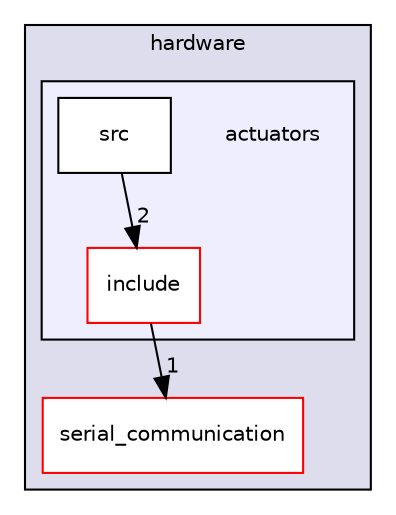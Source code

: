 digraph "catkin_ws/src/hardware/actuators" {
  compound=true
  node [ fontsize="10", fontname="Helvetica"];
  edge [ labelfontsize="10", labelfontname="Helvetica"];
  subgraph clusterdir_dff6d95cd477fdce004da0b2ce223d01 {
    graph [ bgcolor="#ddddee", pencolor="black", label="hardware" fontname="Helvetica", fontsize="10", URL="dir_dff6d95cd477fdce004da0b2ce223d01.html"]
  dir_1aa341485bb1ab881cf01e1913f76376 [shape=box label="serial_communication" fillcolor="white" style="filled" color="red" URL="dir_1aa341485bb1ab881cf01e1913f76376.html"];
  subgraph clusterdir_505a92d04ae516fa1bd5598d51b36237 {
    graph [ bgcolor="#eeeeff", pencolor="black", label="" URL="dir_505a92d04ae516fa1bd5598d51b36237.html"];
    dir_505a92d04ae516fa1bd5598d51b36237 [shape=plaintext label="actuators"];
  dir_d395d6ca70d480966144fed78956b9d5 [shape=box label="include" fillcolor="white" style="filled" color="red" URL="dir_d395d6ca70d480966144fed78956b9d5.html"];
  dir_dee39ade7a5baa4c1896d120f597b78f [shape=box label="src" fillcolor="white" style="filled" URL="dir_dee39ade7a5baa4c1896d120f597b78f.html"];
  }
  }
  dir_dee39ade7a5baa4c1896d120f597b78f->dir_d395d6ca70d480966144fed78956b9d5 [headlabel="2", labeldistance=1.5 headhref="dir_000074_000072.html"];
  dir_d395d6ca70d480966144fed78956b9d5->dir_1aa341485bb1ab881cf01e1913f76376 [headlabel="1", labeldistance=1.5 headhref="dir_000072_000021.html"];
}
